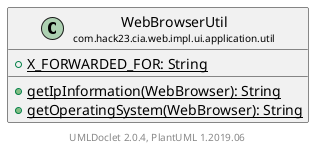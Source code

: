 @startuml
    set namespaceSeparator none
    hide empty fields
    hide empty methods

    class "<size:14>WebBrowserUtil\n<size:10>com.hack23.cia.web.impl.ui.application.util" as com.hack23.cia.web.impl.ui.application.util.WebBrowserUtil [[WebBrowserUtil.html]] {
        {static} +X_FORWARDED_FOR: String
        {static} +getIpInformation(WebBrowser): String
        {static} +getOperatingSystem(WebBrowser): String
    }

    center footer UMLDoclet 2.0.4, PlantUML 1.2019.06
@enduml
